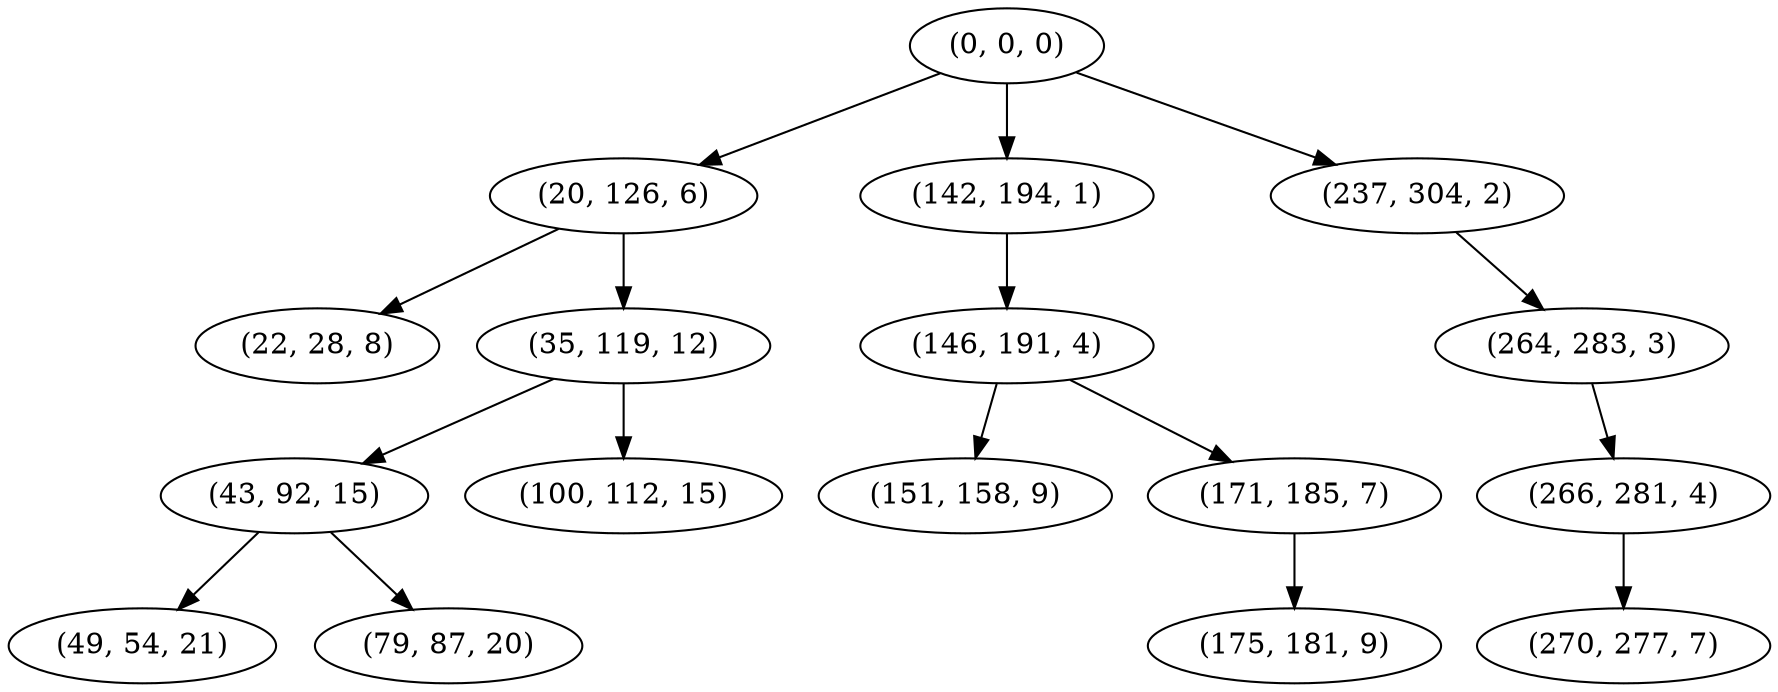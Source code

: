 digraph tree {
    "(0, 0, 0)";
    "(20, 126, 6)";
    "(22, 28, 8)";
    "(35, 119, 12)";
    "(43, 92, 15)";
    "(49, 54, 21)";
    "(79, 87, 20)";
    "(100, 112, 15)";
    "(142, 194, 1)";
    "(146, 191, 4)";
    "(151, 158, 9)";
    "(171, 185, 7)";
    "(175, 181, 9)";
    "(237, 304, 2)";
    "(264, 283, 3)";
    "(266, 281, 4)";
    "(270, 277, 7)";
    "(0, 0, 0)" -> "(20, 126, 6)";
    "(0, 0, 0)" -> "(142, 194, 1)";
    "(0, 0, 0)" -> "(237, 304, 2)";
    "(20, 126, 6)" -> "(22, 28, 8)";
    "(20, 126, 6)" -> "(35, 119, 12)";
    "(35, 119, 12)" -> "(43, 92, 15)";
    "(35, 119, 12)" -> "(100, 112, 15)";
    "(43, 92, 15)" -> "(49, 54, 21)";
    "(43, 92, 15)" -> "(79, 87, 20)";
    "(142, 194, 1)" -> "(146, 191, 4)";
    "(146, 191, 4)" -> "(151, 158, 9)";
    "(146, 191, 4)" -> "(171, 185, 7)";
    "(171, 185, 7)" -> "(175, 181, 9)";
    "(237, 304, 2)" -> "(264, 283, 3)";
    "(264, 283, 3)" -> "(266, 281, 4)";
    "(266, 281, 4)" -> "(270, 277, 7)";
}
